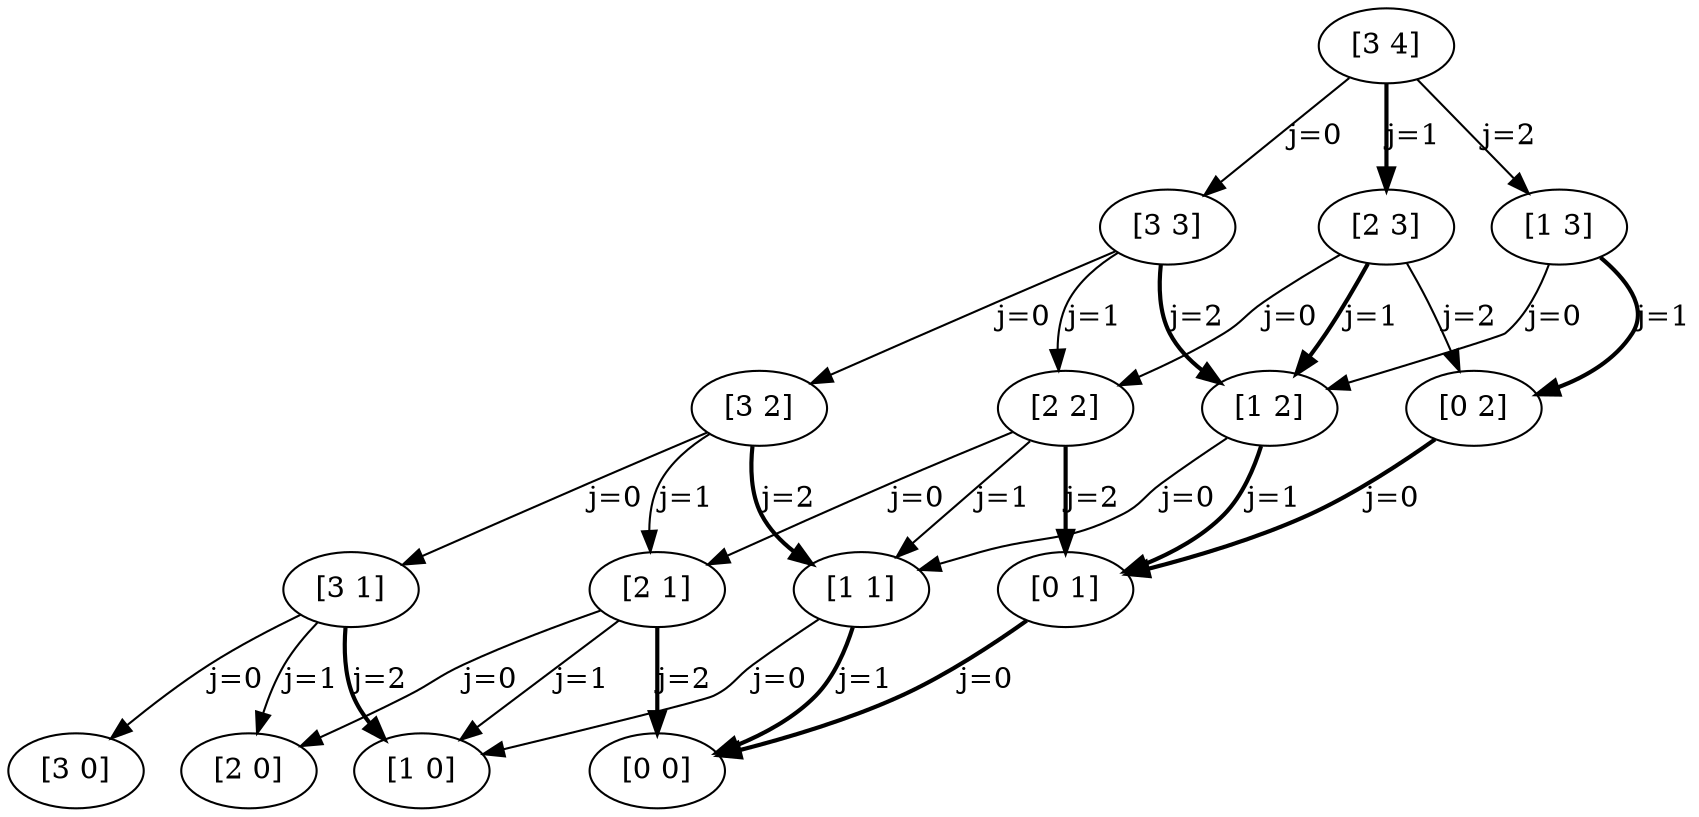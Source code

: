 digraph  {
	node [label="\N"];
	0	 [capacity="[3]",
		label="[3 0]",
		time=0,
		value=0.0];
	1	 [capacity="[3]",
		label="[3 1]",
		time=1,
		value=65.0];
	1 -> 0 [key=0,
	goal="[3 0]",
	label="j=0",
	not_best_politic=True,
	revenue=0,
	time=1,
	weight=0,
	weight_goal=0.0];
5 [capacity="[2]",
	label="[2 0]",
	time=0,
	value=0.0];
1 -> 5 [key=1,
goal="[2 0]",
label="j=1",
not_best_politic=True,
revenue=100,
time=1,
weight=100.0,
weight_goal=0.0];
10 [capacity="[1]",
label="[1 0]",
time=0,
value=0.0];
1 -> 10 [key=2,
goal="[1 0]",
label="j=2",
not_best_politic=False,
revenue=150,
style=bold,
time=1,
weight=150.0,
weight_goal=0.0];
2 [capacity="[3]",
label="[3 2]",
time=2,
value=128.5];
2 -> 1 [key=0,
goal="[3 1]",
label="j=0",
not_best_politic=True,
revenue=0,
time=2,
weight=0,
weight_goal=65.0];
6 [capacity="[2]",
label="[2 1]",
time=1,
value=65.0];
2 -> 6 [key=1,
goal="[2 1]",
label="j=1",
not_best_politic=True,
revenue=100,
time=2,
weight=100.0,
weight_goal=65.0];
11 [capacity="[1]",
label="[1 1]",
time=1,
value=50.0];
2 -> 11 [key=2,
goal="[1 1]",
label="j=2",
not_best_politic=False,
revenue=150,
style=bold,
time=2,
weight=135.0,
weight_goal=50.0];
3 [capacity="[3]",
label="[3 3]",
time=3,
value=181.906];
3 -> 2 [key=0,
goal="[3 2]",
label="j=0",
not_best_politic=True,
revenue=0,
time=3,
weight=0,
weight_goal=128.5];
7 [capacity="[2]",
label="[2 2]",
time=2,
value=116.0];
3 -> 7 [key=1,
goal="[2 2]",
label="j=1",
not_best_politic=True,
revenue=100,
time=3,
weight=87.5,
weight_goal=116.0];
12 [capacity="[1]",
label="[1 2]",
time=2,
value=75.0];
3 -> 12 [key=2,
goal="[1 2]",
label="j=2",
not_best_politic=False,
revenue=150,
style=bold,
time=3,
weight=96.5,
weight_goal=75.0];
4 [capacity="[3]",
label="[3 4]",
time=4,
value=220.969];
4 -> 3 [key=0,
goal="[3 3]",
label="j=0",
not_best_politic=True,
revenue=0,
time=4,
weight=0,
weight_goal=181.906];
8 [capacity="[2]",
label="[2 3]",
time=3,
value=148.906];
4 -> 8 [key=1,
goal="[2 3]",
label="j=1",
not_best_politic=False,
revenue=100,
style=bold,
time=4,
weight=67.0,
weight_goal=148.906];
13 [capacity="[1]",
label="[1 3]",
time=3,
value=87.5];
4 -> 13 [key=2,
goal="[1 3]",
label="j=2",
not_best_politic=True,
revenue=150,
time=4,
weight=55.5938,
weight_goal=87.5];
6 -> 5 [key=0,
goal="[2 0]",
label="j=0",
not_best_politic=True,
revenue=0,
time=1,
weight=0,
weight_goal=0.0];
6 -> 10 [key=1,
goal="[1 0]",
label="j=1",
not_best_politic=True,
revenue=100,
time=1,
weight=100.0,
weight_goal=0.0];
15 [capacity="[0]",
label="[0 0]",
time=0,
value=0.0];
6 -> 15 [key=2,
goal="[0 0]",
label="j=2",
not_best_politic=False,
revenue=150,
style=bold,
time=1,
weight=150.0,
weight_goal=0.0];
7 -> 6 [key=0,
goal="[2 1]",
label="j=0",
not_best_politic=True,
revenue=0,
time=2,
weight=0,
weight_goal=65.0];
7 -> 11 [key=1,
goal="[1 1]",
label="j=1",
not_best_politic=True,
revenue=100,
time=2,
weight=85.0,
weight_goal=50.0];
16 [capacity="[0]",
label="[0 1]",
time=1,
value=0.0];
7 -> 16 [key=2,
goal="[0 1]",
label="j=2",
not_best_politic=False,
revenue=150,
style=bold,
time=2,
weight=85.0,
weight_goal=0.0];
8 -> 7 [key=0,
goal="[2 2]",
label="j=0",
not_best_politic=True,
revenue=0,
time=3,
weight=0,
weight_goal=116.0];
8 -> 12 [key=1,
goal="[1 2]",
label="j=1",
not_best_politic=False,
revenue=100,
style=bold,
time=3,
weight=59.0,
weight_goal=75.0];
17 [capacity="[0]",
label="[0 2]",
time=2,
value=0.0];
8 -> 17 [key=2,
goal="[0 2]",
label="j=2",
not_best_politic=True,
revenue=150,
time=3,
weight=34.0,
weight_goal=0.0];
11 -> 10 [key=0,
goal="[1 0]",
label="j=0",
not_best_politic=True,
revenue=0,
time=1,
weight=0,
weight_goal=0.0];
11 -> 15 [key=1,
goal="[0 0]",
label="j=1",
not_best_politic=False,
revenue=100,
style=bold,
time=1,
weight=100.0,
weight_goal=0.0];
12 -> 11 [key=0,
goal="[1 1]",
label="j=0",
not_best_politic=True,
revenue=0,
time=2,
weight=0,
weight_goal=50.0];
12 -> 16 [key=1,
goal="[0 1]",
label="j=1",
not_best_politic=False,
revenue=100,
style=bold,
time=2,
weight=50.0,
weight_goal=0.0];
13 -> 12 [key=0,
goal="[1 2]",
label="j=0",
not_best_politic=True,
revenue=0,
time=3,
weight=0,
weight_goal=75.0];
13 -> 17 [key=1,
goal="[0 2]",
label="j=1",
not_best_politic=False,
revenue=100,
style=bold,
time=3,
weight=25.0,
weight_goal=0.0];
16 -> 15 [key=0,
goal="[0 0]",
label="j=0",
not_best_politic=False,
revenue=0,
style=bold,
time=1,
weight=0,
weight_goal=0.0];
17 -> 16 [key=0,
goal="[0 1]",
label="j=0",
not_best_politic=False,
revenue=0,
style=bold,
time=2,
weight=0,
weight_goal=0.0];
}
